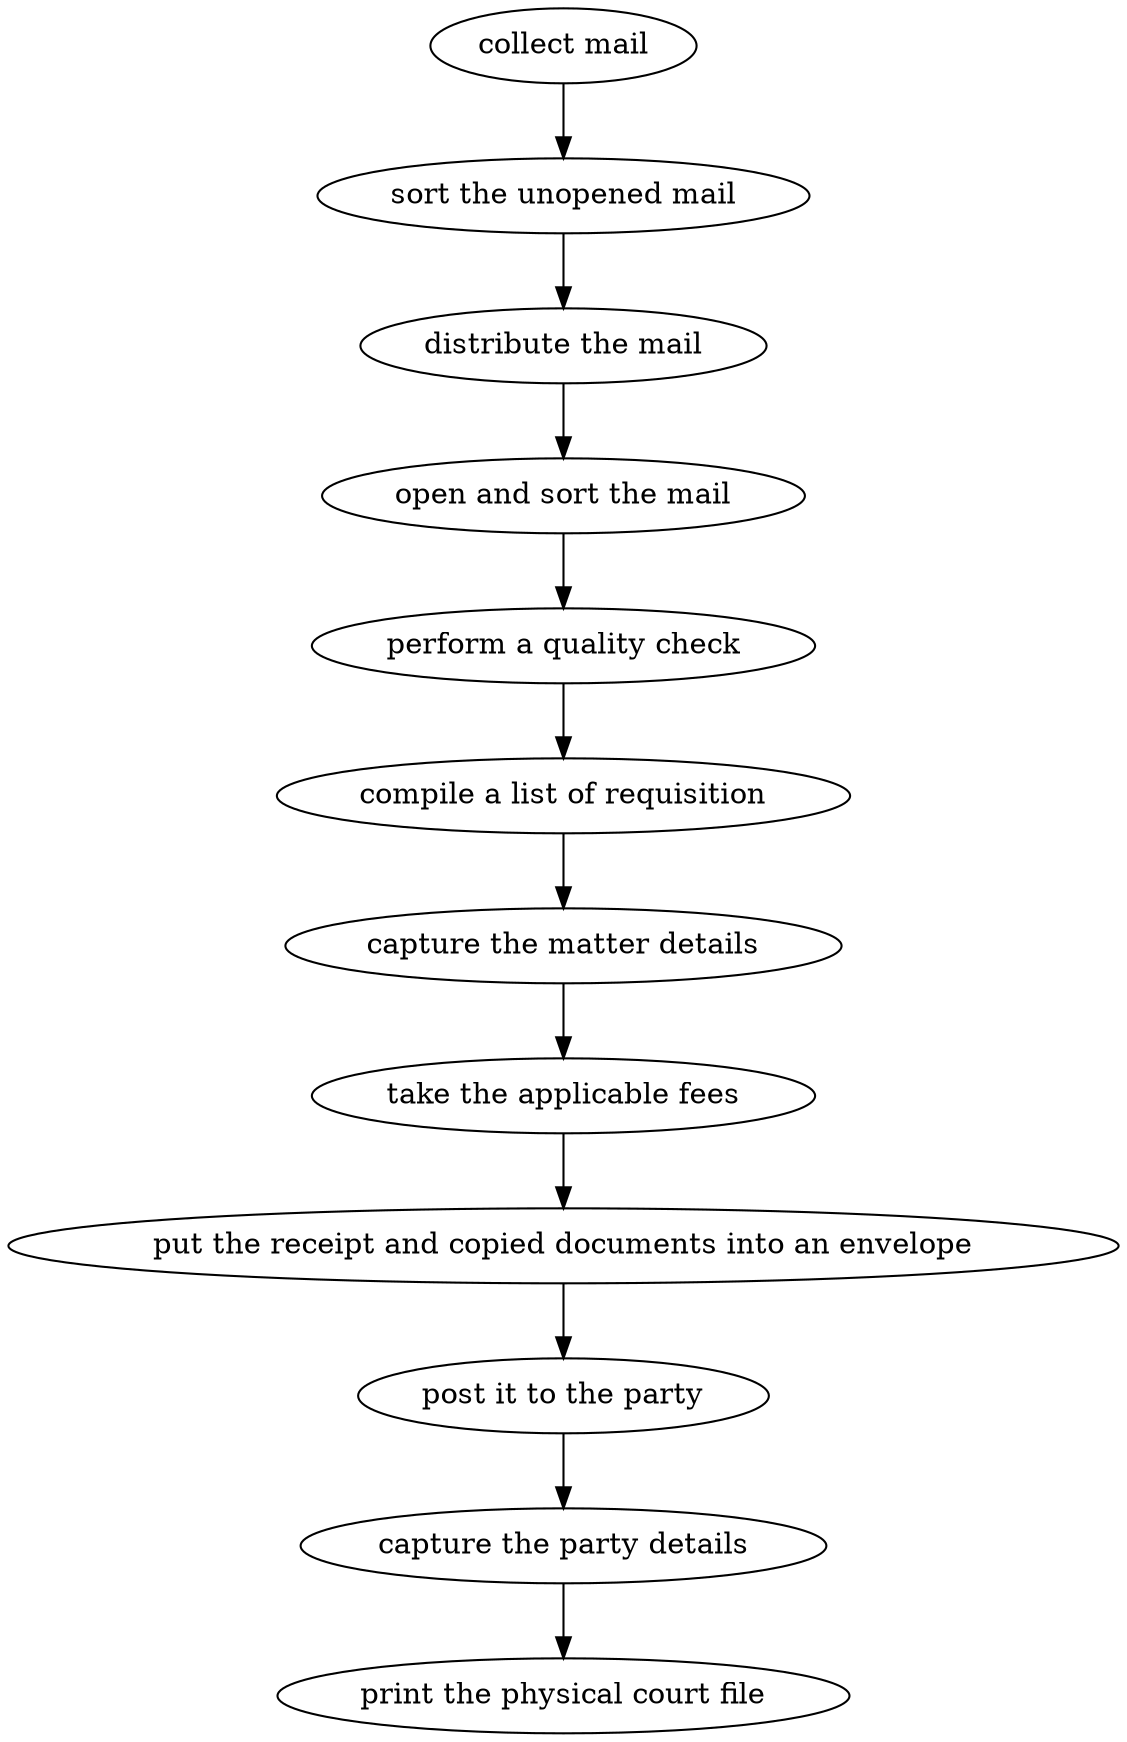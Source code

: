 strict digraph "doc-3.5" {
	graph [name="doc-3.5"];
	"collect mail"	[attrs="{'type': 'Activity', 'label': 'collect mail'}"];
	"sort the unopened mail"	[attrs="{'type': 'Activity', 'label': 'sort the unopened mail'}"];
	"collect mail" -> "sort the unopened mail"	[attrs="{'type': 'flow', 'label': 'flow'}"];
	"distribute the mail"	[attrs="{'type': 'Activity', 'label': 'distribute the mail'}"];
	"sort the unopened mail" -> "distribute the mail"	[attrs="{'type': 'flow', 'label': 'flow'}"];
	"open and sort the mail"	[attrs="{'type': 'Activity', 'label': 'open and sort the mail'}"];
	"distribute the mail" -> "open and sort the mail"	[attrs="{'type': 'flow', 'label': 'flow'}"];
	"perform a quality check"	[attrs="{'type': 'Activity', 'label': 'perform a quality check'}"];
	"open and sort the mail" -> "perform a quality check"	[attrs="{'type': 'flow', 'label': 'flow'}"];
	"compile a list of requisition"	[attrs="{'type': 'Activity', 'label': 'compile a list of requisition'}"];
	"perform a quality check" -> "compile a list of requisition"	[attrs="{'type': 'flow', 'label': 'flow'}"];
	"capture the matter details"	[attrs="{'type': 'Activity', 'label': 'capture the matter details'}"];
	"compile a list of requisition" -> "capture the matter details"	[attrs="{'type': 'flow', 'label': 'flow'}"];
	"take the applicable fees"	[attrs="{'type': 'Activity', 'label': 'take the applicable fees'}"];
	"capture the matter details" -> "take the applicable fees"	[attrs="{'type': 'flow', 'label': 'flow'}"];
	"put the receipt and copied documents into an envelope"	[attrs="{'type': 'Activity', 'label': 'put the receipt and copied documents into an envelope'}"];
	"take the applicable fees" -> "put the receipt and copied documents into an envelope"	[attrs="{'type': 'flow', 'label': 'flow'}"];
	"post it to the party"	[attrs="{'type': 'Activity', 'label': 'post it to the party'}"];
	"put the receipt and copied documents into an envelope" -> "post it to the party"	[attrs="{'type': 'flow', 'label': 'flow'}"];
	"capture the party details"	[attrs="{'type': 'Activity', 'label': 'capture the party details'}"];
	"post it to the party" -> "capture the party details"	[attrs="{'type': 'flow', 'label': 'flow'}"];
	"print the physical court file"	[attrs="{'type': 'Activity', 'label': 'print the physical court file'}"];
	"capture the party details" -> "print the physical court file"	[attrs="{'type': 'flow', 'label': 'flow'}"];
}
